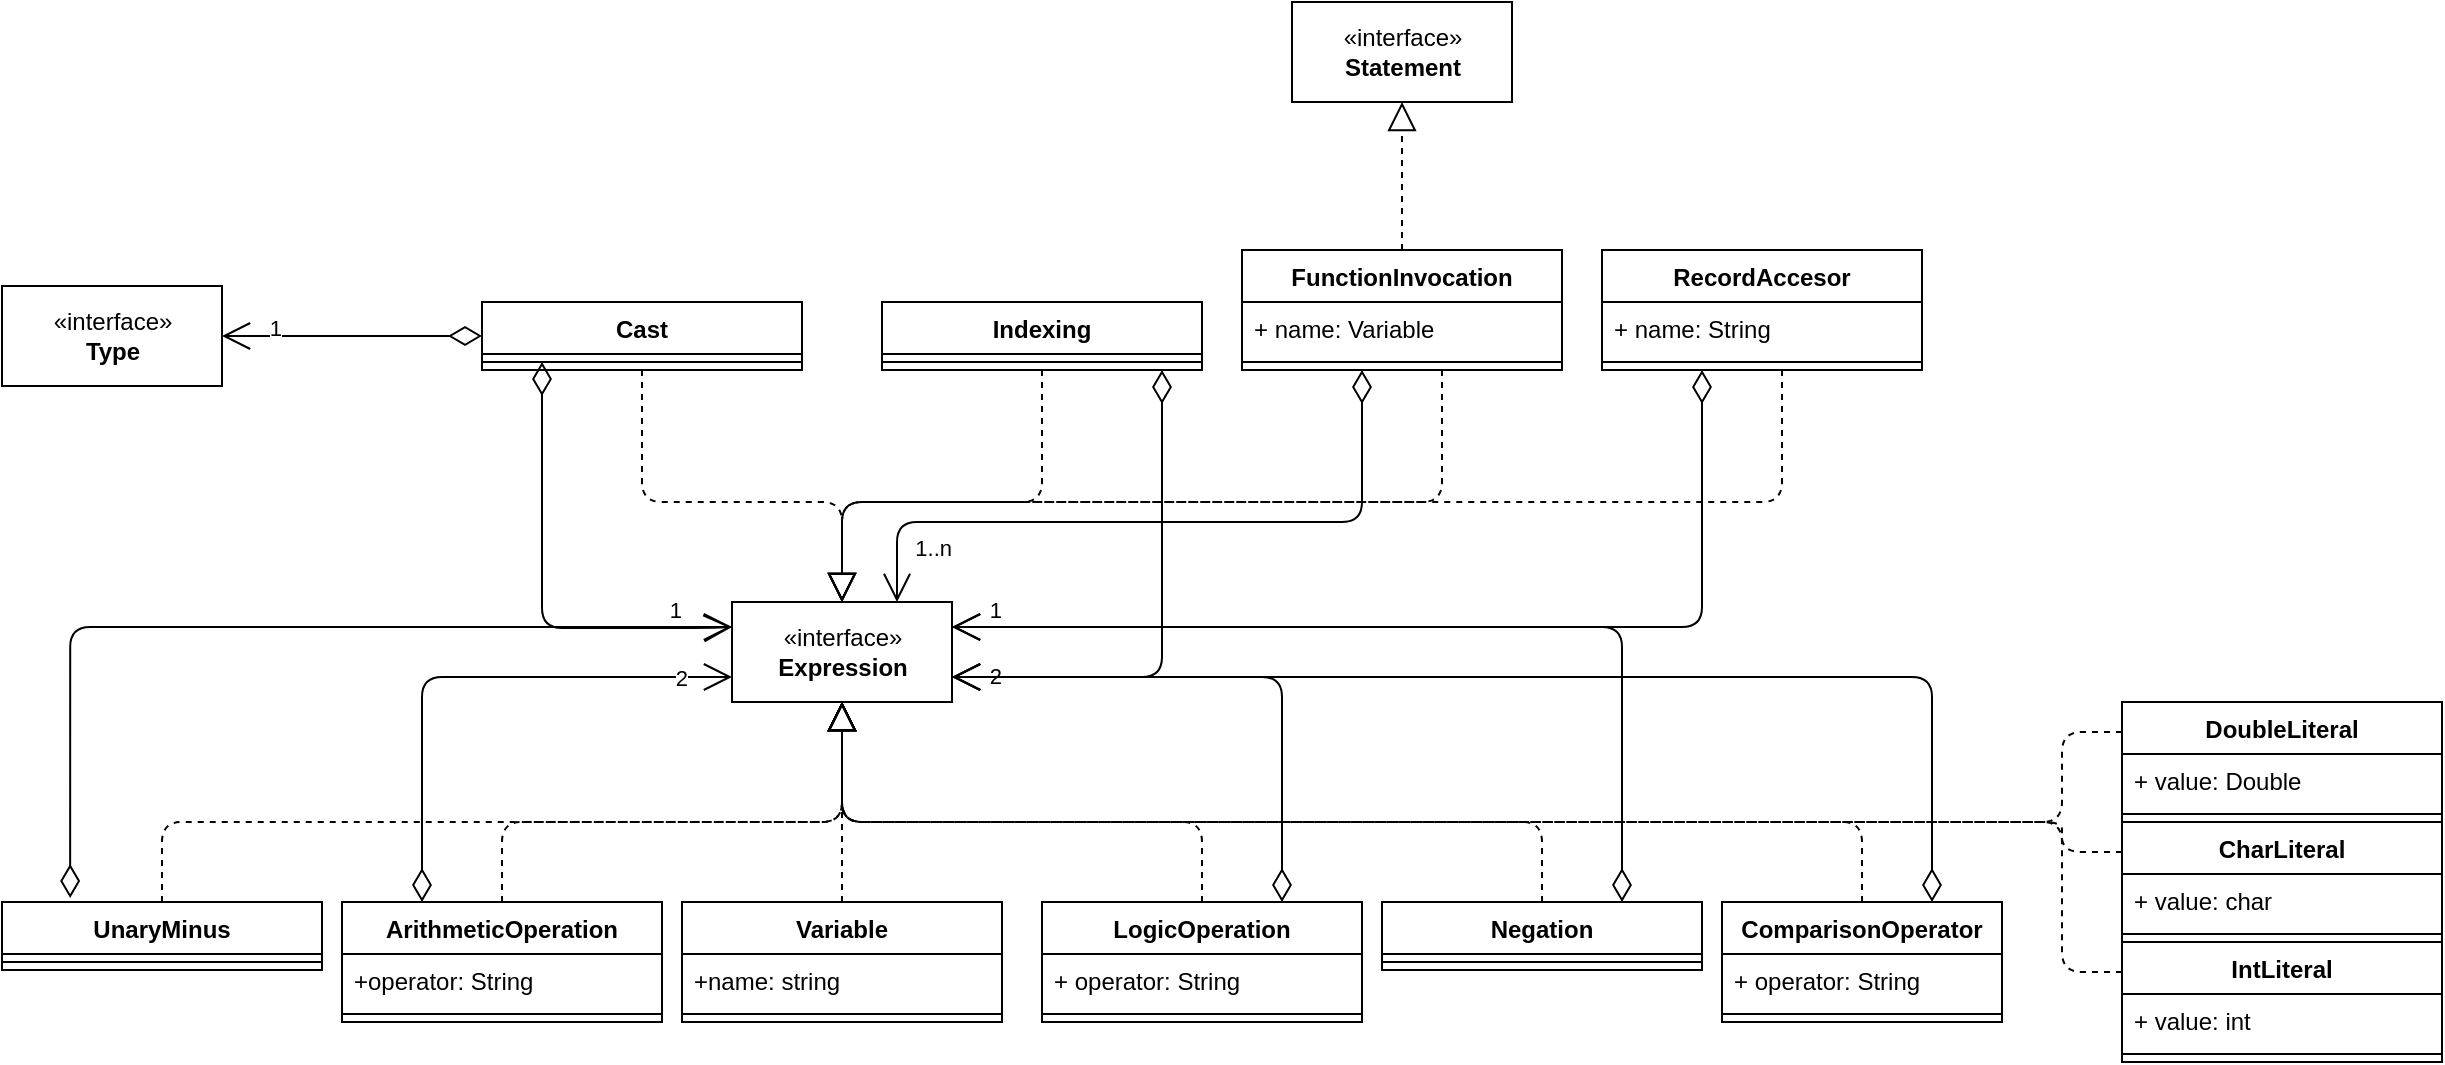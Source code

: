 <mxfile version="16.6.8" type="device"><diagram id="C5RBs43oDa-KdzZeNtuy" name="Page-1"><mxGraphModel dx="1865" dy="1733" grid="1" gridSize="10" guides="1" tooltips="1" connect="1" arrows="1" fold="1" page="1" pageScale="1" pageWidth="827" pageHeight="1169" math="0" shadow="0"><root><mxCell id="WIyWlLk6GJQsqaUBKTNV-0"/><mxCell id="WIyWlLk6GJQsqaUBKTNV-1" parent="WIyWlLk6GJQsqaUBKTNV-0"/><mxCell id="xL1u7Af5h9r503OtZPrn-3" value="Variable" style="swimlane;fontStyle=1;align=center;verticalAlign=top;childLayout=stackLayout;horizontal=1;startSize=26;horizontalStack=0;resizeParent=1;resizeParentMax=0;resizeLast=0;collapsible=1;marginBottom=0;" parent="WIyWlLk6GJQsqaUBKTNV-1" vertex="1"><mxGeometry x="260" y="340" width="160" height="60" as="geometry"/></mxCell><mxCell id="xL1u7Af5h9r503OtZPrn-4" value="+name: string&#xA;" style="text;strokeColor=none;fillColor=none;align=left;verticalAlign=top;spacingLeft=4;spacingRight=4;overflow=hidden;rotatable=0;points=[[0,0.5],[1,0.5]];portConstraint=eastwest;" parent="xL1u7Af5h9r503OtZPrn-3" vertex="1"><mxGeometry y="26" width="160" height="26" as="geometry"/></mxCell><mxCell id="xL1u7Af5h9r503OtZPrn-5" value="" style="line;strokeWidth=1;fillColor=none;align=left;verticalAlign=middle;spacingTop=-1;spacingLeft=3;spacingRight=3;rotatable=0;labelPosition=right;points=[];portConstraint=eastwest;" parent="xL1u7Af5h9r503OtZPrn-3" vertex="1"><mxGeometry y="52" width="160" height="8" as="geometry"/></mxCell><mxCell id="xL1u7Af5h9r503OtZPrn-7" value="IntLiteral" style="swimlane;fontStyle=1;align=center;verticalAlign=top;childLayout=stackLayout;horizontal=1;startSize=26;horizontalStack=0;resizeParent=1;resizeParentMax=0;resizeLast=0;collapsible=1;marginBottom=0;" parent="WIyWlLk6GJQsqaUBKTNV-1" vertex="1"><mxGeometry x="980" y="360" width="160" height="60" as="geometry"/></mxCell><mxCell id="xL1u7Af5h9r503OtZPrn-8" value="+ value: int&#xA;" style="text;strokeColor=none;fillColor=none;align=left;verticalAlign=top;spacingLeft=4;spacingRight=4;overflow=hidden;rotatable=0;points=[[0,0.5],[1,0.5]];portConstraint=eastwest;" parent="xL1u7Af5h9r503OtZPrn-7" vertex="1"><mxGeometry y="26" width="160" height="26" as="geometry"/></mxCell><mxCell id="xL1u7Af5h9r503OtZPrn-9" value="" style="line;strokeWidth=1;fillColor=none;align=left;verticalAlign=middle;spacingTop=-1;spacingLeft=3;spacingRight=3;rotatable=0;labelPosition=right;points=[];portConstraint=eastwest;" parent="xL1u7Af5h9r503OtZPrn-7" vertex="1"><mxGeometry y="52" width="160" height="8" as="geometry"/></mxCell><mxCell id="xL1u7Af5h9r503OtZPrn-11" value="ArithmeticOperation" style="swimlane;fontStyle=1;align=center;verticalAlign=top;childLayout=stackLayout;horizontal=1;startSize=26;horizontalStack=0;resizeParent=1;resizeParentMax=0;resizeLast=0;collapsible=1;marginBottom=0;" parent="WIyWlLk6GJQsqaUBKTNV-1" vertex="1"><mxGeometry x="90" y="340" width="160" height="60" as="geometry"/></mxCell><mxCell id="xL1u7Af5h9r503OtZPrn-12" value="+operator: String" style="text;strokeColor=none;fillColor=none;align=left;verticalAlign=top;spacingLeft=4;spacingRight=4;overflow=hidden;rotatable=0;points=[[0,0.5],[1,0.5]];portConstraint=eastwest;" parent="xL1u7Af5h9r503OtZPrn-11" vertex="1"><mxGeometry y="26" width="160" height="26" as="geometry"/></mxCell><mxCell id="xL1u7Af5h9r503OtZPrn-13" value="" style="line;strokeWidth=1;fillColor=none;align=left;verticalAlign=middle;spacingTop=-1;spacingLeft=3;spacingRight=3;rotatable=0;labelPosition=right;points=[];portConstraint=eastwest;" parent="xL1u7Af5h9r503OtZPrn-11" vertex="1"><mxGeometry y="52" width="160" height="8" as="geometry"/></mxCell><mxCell id="xL1u7Af5h9r503OtZPrn-16" value="«interface»&lt;br&gt;&lt;div&gt;&lt;b&gt;Expression&lt;/b&gt;&lt;/div&gt;" style="html=1;" parent="WIyWlLk6GJQsqaUBKTNV-1" vertex="1"><mxGeometry x="285" y="190" width="110" height="50" as="geometry"/></mxCell><mxCell id="xL1u7Af5h9r503OtZPrn-18" value="" style="endArrow=block;dashed=1;endFill=0;endSize=12;html=1;exitX=0.5;exitY=0;exitDx=0;exitDy=0;rounded=1;" parent="WIyWlLk6GJQsqaUBKTNV-1" source="xL1u7Af5h9r503OtZPrn-11" edge="1"><mxGeometry width="160" relative="1" as="geometry"><mxPoint x="250" y="480" as="sourcePoint"/><mxPoint x="340" y="240" as="targetPoint"/><Array as="points"><mxPoint x="170" y="300"/><mxPoint x="340" y="300"/></Array></mxGeometry></mxCell><mxCell id="xL1u7Af5h9r503OtZPrn-19" value="" style="endArrow=block;dashed=1;endFill=0;endSize=12;html=1;entryX=0.5;entryY=1;entryDx=0;entryDy=0;exitX=0.5;exitY=0;exitDx=0;exitDy=0;rounded=1;" parent="WIyWlLk6GJQsqaUBKTNV-1" source="xL1u7Af5h9r503OtZPrn-3" target="xL1u7Af5h9r503OtZPrn-16" edge="1"><mxGeometry width="160" relative="1" as="geometry"><mxPoint x="260" y="490" as="sourcePoint"/><mxPoint x="340" y="280" as="targetPoint"/></mxGeometry></mxCell><mxCell id="xL1u7Af5h9r503OtZPrn-27" value="UnaryMinus&#xA;" style="swimlane;fontStyle=1;align=center;verticalAlign=top;childLayout=stackLayout;horizontal=1;startSize=26;horizontalStack=0;resizeParent=1;resizeParentMax=0;resizeLast=0;collapsible=1;marginBottom=0;" parent="WIyWlLk6GJQsqaUBKTNV-1" vertex="1"><mxGeometry x="-80" y="340" width="160" height="34" as="geometry"/></mxCell><mxCell id="xL1u7Af5h9r503OtZPrn-29" value="" style="line;strokeWidth=1;fillColor=none;align=left;verticalAlign=middle;spacingTop=-1;spacingLeft=3;spacingRight=3;rotatable=0;labelPosition=right;points=[];portConstraint=eastwest;" parent="xL1u7Af5h9r503OtZPrn-27" vertex="1"><mxGeometry y="26" width="160" height="8" as="geometry"/></mxCell><mxCell id="xL1u7Af5h9r503OtZPrn-33" value="" style="endArrow=open;html=1;endSize=12;startArrow=diamondThin;startSize=14;startFill=0;edgeStyle=orthogonalEdgeStyle;entryX=0;entryY=0.25;entryDx=0;entryDy=0;exitX=0.213;exitY=-0.059;exitDx=0;exitDy=0;exitPerimeter=0;rounded=1;" parent="WIyWlLk6GJQsqaUBKTNV-1" source="xL1u7Af5h9r503OtZPrn-27" target="xL1u7Af5h9r503OtZPrn-16" edge="1"><mxGeometry relative="1" as="geometry"><mxPoint x="140" y="470" as="sourcePoint"/><mxPoint x="300" y="470" as="targetPoint"/><Array as="points"><mxPoint x="-46" y="203"/></Array></mxGeometry></mxCell><mxCell id="xL1u7Af5h9r503OtZPrn-35" value="1" style="edgeLabel;resizable=0;html=1;align=right;verticalAlign=top;" parent="xL1u7Af5h9r503OtZPrn-33" connectable="0" vertex="1"><mxGeometry x="1" relative="1" as="geometry"><mxPoint x="-25" y="-22" as="offset"/></mxGeometry></mxCell><mxCell id="xL1u7Af5h9r503OtZPrn-36" value="" style="endArrow=block;dashed=1;endFill=0;endSize=12;html=1;exitX=0.5;exitY=0;exitDx=0;exitDy=0;rounded=1;" parent="WIyWlLk6GJQsqaUBKTNV-1" source="xL1u7Af5h9r503OtZPrn-27" edge="1"><mxGeometry width="160" relative="1" as="geometry"><mxPoint x="140" y="260" as="sourcePoint"/><mxPoint x="340" y="240" as="targetPoint"/><Array as="points"><mxPoint y="300"/><mxPoint x="340" y="300"/></Array></mxGeometry></mxCell><mxCell id="r8-8H4Z4iRaG8STCAwNs-1" value="" style="endArrow=open;html=1;endSize=12;startArrow=diamondThin;startSize=14;startFill=0;edgeStyle=orthogonalEdgeStyle;entryX=0;entryY=0.75;entryDx=0;entryDy=0;exitX=0.25;exitY=0;exitDx=0;exitDy=0;rounded=1;" parent="WIyWlLk6GJQsqaUBKTNV-1" source="xL1u7Af5h9r503OtZPrn-11" target="xL1u7Af5h9r503OtZPrn-16" edge="1"><mxGeometry relative="1" as="geometry"><mxPoint x="-35.92" y="347.994" as="sourcePoint"/><mxPoint x="295" y="212.5" as="targetPoint"/><Array as="points"><mxPoint x="130" y="228"/></Array></mxGeometry></mxCell><mxCell id="r8-8H4Z4iRaG8STCAwNs-2" value="2" style="edgeLabel;resizable=0;html=1;align=right;verticalAlign=top;" parent="r8-8H4Z4iRaG8STCAwNs-1" connectable="0" vertex="1"><mxGeometry x="1" relative="1" as="geometry"><mxPoint x="-22" y="-13" as="offset"/></mxGeometry></mxCell><mxCell id="r8-8H4Z4iRaG8STCAwNs-3" value="LogicOperation" style="swimlane;fontStyle=1;align=center;verticalAlign=top;childLayout=stackLayout;horizontal=1;startSize=26;horizontalStack=0;resizeParent=1;resizeParentMax=0;resizeLast=0;collapsible=1;marginBottom=0;" parent="WIyWlLk6GJQsqaUBKTNV-1" vertex="1"><mxGeometry x="440" y="340" width="160" height="60" as="geometry"/></mxCell><mxCell id="r8-8H4Z4iRaG8STCAwNs-4" value="+ operator: String" style="text;strokeColor=none;fillColor=none;align=left;verticalAlign=top;spacingLeft=4;spacingRight=4;overflow=hidden;rotatable=0;points=[[0,0.5],[1,0.5]];portConstraint=eastwest;" parent="r8-8H4Z4iRaG8STCAwNs-3" vertex="1"><mxGeometry y="26" width="160" height="26" as="geometry"/></mxCell><mxCell id="r8-8H4Z4iRaG8STCAwNs-5" value="" style="line;strokeWidth=1;fillColor=none;align=left;verticalAlign=middle;spacingTop=-1;spacingLeft=3;spacingRight=3;rotatable=0;labelPosition=right;points=[];portConstraint=eastwest;" parent="r8-8H4Z4iRaG8STCAwNs-3" vertex="1"><mxGeometry y="52" width="160" height="8" as="geometry"/></mxCell><mxCell id="r8-8H4Z4iRaG8STCAwNs-7" value="Negation" style="swimlane;fontStyle=1;align=center;verticalAlign=top;childLayout=stackLayout;horizontal=1;startSize=26;horizontalStack=0;resizeParent=1;resizeParentMax=0;resizeLast=0;collapsible=1;marginBottom=0;" parent="WIyWlLk6GJQsqaUBKTNV-1" vertex="1"><mxGeometry x="610" y="340" width="160" height="34" as="geometry"/></mxCell><mxCell id="r8-8H4Z4iRaG8STCAwNs-9" value="" style="line;strokeWidth=1;fillColor=none;align=left;verticalAlign=middle;spacingTop=-1;spacingLeft=3;spacingRight=3;rotatable=0;labelPosition=right;points=[];portConstraint=eastwest;" parent="r8-8H4Z4iRaG8STCAwNs-7" vertex="1"><mxGeometry y="26" width="160" height="8" as="geometry"/></mxCell><mxCell id="r8-8H4Z4iRaG8STCAwNs-11" value="" style="endArrow=block;dashed=1;endFill=0;endSize=12;html=1;exitX=0.5;exitY=0;exitDx=0;exitDy=0;rounded=1;" parent="WIyWlLk6GJQsqaUBKTNV-1" source="r8-8H4Z4iRaG8STCAwNs-3" edge="1"><mxGeometry width="160" relative="1" as="geometry"><mxPoint x="340" y="330" as="sourcePoint"/><mxPoint x="340" y="240" as="targetPoint"/><Array as="points"><mxPoint x="520" y="300"/><mxPoint x="340" y="300"/></Array></mxGeometry></mxCell><mxCell id="r8-8H4Z4iRaG8STCAwNs-12" value="" style="endArrow=block;dashed=1;endFill=0;endSize=12;html=1;entryX=0.5;entryY=1;entryDx=0;entryDy=0;exitX=0.5;exitY=0;exitDx=0;exitDy=0;rounded=1;" parent="WIyWlLk6GJQsqaUBKTNV-1" source="r8-8H4Z4iRaG8STCAwNs-7" target="xL1u7Af5h9r503OtZPrn-16" edge="1"><mxGeometry width="160" relative="1" as="geometry"><mxPoint x="340" y="330" as="sourcePoint"/><mxPoint x="500" y="330" as="targetPoint"/><Array as="points"><mxPoint x="690" y="300"/><mxPoint x="340" y="300"/></Array></mxGeometry></mxCell><mxCell id="r8-8H4Z4iRaG8STCAwNs-13" value="" style="endArrow=open;html=1;endSize=12;startArrow=diamondThin;startSize=14;startFill=0;edgeStyle=orthogonalEdgeStyle;entryX=1;entryY=0.75;entryDx=0;entryDy=0;exitX=0.75;exitY=0;exitDx=0;exitDy=0;rounded=1;" parent="WIyWlLk6GJQsqaUBKTNV-1" source="r8-8H4Z4iRaG8STCAwNs-3" target="xL1u7Af5h9r503OtZPrn-16" edge="1"><mxGeometry relative="1" as="geometry"><mxPoint x="140" y="350" as="sourcePoint"/><mxPoint x="295" y="237.5" as="targetPoint"/><Array as="points"><mxPoint x="560" y="228"/></Array></mxGeometry></mxCell><mxCell id="r8-8H4Z4iRaG8STCAwNs-14" value="2" style="edgeLabel;resizable=0;html=1;align=right;verticalAlign=top;" parent="r8-8H4Z4iRaG8STCAwNs-13" connectable="0" vertex="1"><mxGeometry x="1" relative="1" as="geometry"><mxPoint x="25" y="-14" as="offset"/></mxGeometry></mxCell><mxCell id="r8-8H4Z4iRaG8STCAwNs-15" value="" style="endArrow=open;html=1;endSize=12;startArrow=diamondThin;startSize=14;startFill=0;edgeStyle=orthogonalEdgeStyle;entryX=1;entryY=0.25;entryDx=0;entryDy=0;exitX=0.75;exitY=0;exitDx=0;exitDy=0;rounded=1;" parent="WIyWlLk6GJQsqaUBKTNV-1" source="r8-8H4Z4iRaG8STCAwNs-7" target="xL1u7Af5h9r503OtZPrn-16" edge="1"><mxGeometry relative="1" as="geometry"><mxPoint x="-35.92" y="347.994" as="sourcePoint"/><mxPoint x="295" y="212.5" as="targetPoint"/><Array as="points"><mxPoint x="730" y="203"/></Array></mxGeometry></mxCell><mxCell id="r8-8H4Z4iRaG8STCAwNs-16" value="1" style="edgeLabel;resizable=0;html=1;align=right;verticalAlign=top;" parent="r8-8H4Z4iRaG8STCAwNs-15" connectable="0" vertex="1"><mxGeometry x="1" relative="1" as="geometry"><mxPoint x="25" y="-22" as="offset"/></mxGeometry></mxCell><mxCell id="oew-_MzWVDVJuDiaFAPV-8" value="Cast" style="swimlane;fontStyle=1;align=center;verticalAlign=top;childLayout=stackLayout;horizontal=1;startSize=26;horizontalStack=0;resizeParent=1;resizeParentMax=0;resizeLast=0;collapsible=1;marginBottom=0;" parent="WIyWlLk6GJQsqaUBKTNV-1" vertex="1"><mxGeometry x="160" y="40" width="160" height="34" as="geometry"/></mxCell><mxCell id="oew-_MzWVDVJuDiaFAPV-10" value="" style="line;strokeWidth=1;fillColor=none;align=left;verticalAlign=middle;spacingTop=-1;spacingLeft=3;spacingRight=3;rotatable=0;labelPosition=right;points=[];portConstraint=eastwest;" parent="oew-_MzWVDVJuDiaFAPV-8" vertex="1"><mxGeometry y="26" width="160" height="8" as="geometry"/></mxCell><mxCell id="oew-_MzWVDVJuDiaFAPV-12" value="Indexing" style="swimlane;fontStyle=1;align=center;verticalAlign=top;childLayout=stackLayout;horizontal=1;startSize=26;horizontalStack=0;resizeParent=1;resizeParentMax=0;resizeLast=0;collapsible=1;marginBottom=0;" parent="WIyWlLk6GJQsqaUBKTNV-1" vertex="1"><mxGeometry x="360" y="40" width="160" height="34" as="geometry"/></mxCell><mxCell id="oew-_MzWVDVJuDiaFAPV-14" value="" style="line;strokeWidth=1;fillColor=none;align=left;verticalAlign=middle;spacingTop=-1;spacingLeft=3;spacingRight=3;rotatable=0;labelPosition=right;points=[];portConstraint=eastwest;" parent="oew-_MzWVDVJuDiaFAPV-12" vertex="1"><mxGeometry y="26" width="160" height="8" as="geometry"/></mxCell><mxCell id="oew-_MzWVDVJuDiaFAPV-16" value="" style="endArrow=block;dashed=1;endFill=0;endSize=12;html=1;rounded=1;entryX=0.5;entryY=0;entryDx=0;entryDy=0;exitX=0.5;exitY=1;exitDx=0;exitDy=0;" parent="WIyWlLk6GJQsqaUBKTNV-1" source="oew-_MzWVDVJuDiaFAPV-8" target="xL1u7Af5h9r503OtZPrn-16" edge="1"><mxGeometry width="160" relative="1" as="geometry"><mxPoint x="340" y="290" as="sourcePoint"/><mxPoint x="500" y="290" as="targetPoint"/><Array as="points"><mxPoint x="240" y="140"/><mxPoint x="340" y="140"/></Array></mxGeometry></mxCell><mxCell id="oew-_MzWVDVJuDiaFAPV-17" value="" style="endArrow=block;dashed=1;endFill=0;endSize=12;html=1;rounded=1;entryX=0.5;entryY=0;entryDx=0;entryDy=0;exitX=0.5;exitY=1;exitDx=0;exitDy=0;" parent="WIyWlLk6GJQsqaUBKTNV-1" source="oew-_MzWVDVJuDiaFAPV-12" target="xL1u7Af5h9r503OtZPrn-16" edge="1"><mxGeometry width="160" relative="1" as="geometry"><mxPoint x="250" y="84" as="sourcePoint"/><mxPoint x="350" y="200" as="targetPoint"/><Array as="points"><mxPoint x="440" y="140"/><mxPoint x="340" y="140"/></Array></mxGeometry></mxCell><mxCell id="oew-_MzWVDVJuDiaFAPV-18" value="" style="endArrow=open;html=1;endSize=12;startArrow=diamondThin;startSize=14;startFill=0;edgeStyle=orthogonalEdgeStyle;rounded=1;entryX=0;entryY=0.25;entryDx=0;entryDy=0;" parent="WIyWlLk6GJQsqaUBKTNV-1" target="xL1u7Af5h9r503OtZPrn-16" edge="1"><mxGeometry relative="1" as="geometry"><mxPoint x="190" y="70" as="sourcePoint"/><mxPoint x="500" y="290" as="targetPoint"/><Array as="points"><mxPoint x="190" y="203"/><mxPoint x="275" y="203"/></Array></mxGeometry></mxCell><mxCell id="Ejt2beET1xlfPk8eXHFG-0" value="«interface»&lt;br&gt;&lt;b&gt;Type&lt;/b&gt;" style="html=1;" parent="WIyWlLk6GJQsqaUBKTNV-1" vertex="1"><mxGeometry x="-80" y="32" width="110" height="50" as="geometry"/></mxCell><mxCell id="Ejt2beET1xlfPk8eXHFG-1" value="" style="endArrow=open;html=1;endSize=12;startArrow=diamondThin;startSize=14;startFill=0;edgeStyle=orthogonalEdgeStyle;rounded=1;entryX=1;entryY=0.5;entryDx=0;entryDy=0;exitX=0;exitY=0.5;exitDx=0;exitDy=0;" parent="WIyWlLk6GJQsqaUBKTNV-1" source="oew-_MzWVDVJuDiaFAPV-8" target="Ejt2beET1xlfPk8eXHFG-0" edge="1"><mxGeometry relative="1" as="geometry"><mxPoint x="470" y="290" as="sourcePoint"/><mxPoint x="630" y="290" as="targetPoint"/><Array as="points"><mxPoint x="140" y="57"/><mxPoint x="140" y="57"/></Array></mxGeometry></mxCell><mxCell id="Ejt2beET1xlfPk8eXHFG-3" value="1" style="edgeLabel;resizable=0;html=1;align=right;verticalAlign=top;" parent="Ejt2beET1xlfPk8eXHFG-1" connectable="0" vertex="1"><mxGeometry x="1" relative="1" as="geometry"><mxPoint x="30" y="-17" as="offset"/></mxGeometry></mxCell><mxCell id="xtFBqtMyr5h_ZtkGj_UC-4" value="" style="endArrow=block;dashed=1;endFill=0;endSize=12;html=1;rounded=1;exitX=0.5;exitY=1;exitDx=0;exitDy=0;" parent="WIyWlLk6GJQsqaUBKTNV-1" edge="1"><mxGeometry width="160" relative="1" as="geometry"><mxPoint x="640" y="74" as="sourcePoint"/><mxPoint x="340" y="190" as="targetPoint"/><Array as="points"><mxPoint x="640" y="140"/><mxPoint x="340" y="140"/></Array></mxGeometry></mxCell><mxCell id="xtFBqtMyr5h_ZtkGj_UC-5" value="" style="endArrow=open;html=1;endSize=12;startArrow=diamondThin;startSize=14;startFill=0;edgeStyle=orthogonalEdgeStyle;rounded=1;entryX=0.75;entryY=0;entryDx=0;entryDy=0;exitX=0.25;exitY=1;exitDx=0;exitDy=0;" parent="WIyWlLk6GJQsqaUBKTNV-1" target="xL1u7Af5h9r503OtZPrn-16" edge="1"><mxGeometry relative="1" as="geometry"><mxPoint x="600" y="74" as="sourcePoint"/><mxPoint x="322.5" y="200" as="targetPoint"/><Array as="points"><mxPoint x="600" y="150"/><mxPoint x="368" y="150"/></Array></mxGeometry></mxCell><mxCell id="xtFBqtMyr5h_ZtkGj_UC-6" value="1..n" style="edgeLabel;resizable=0;html=1;align=right;verticalAlign=top;" parent="xtFBqtMyr5h_ZtkGj_UC-5" connectable="0" vertex="1"><mxGeometry x="1" relative="1" as="geometry"><mxPoint x="28" y="-40" as="offset"/></mxGeometry></mxCell><mxCell id="TEkYNDoxnSlp-H3mgl7C-4" value="" style="endArrow=open;html=1;endSize=12;startArrow=diamondThin;startSize=14;startFill=0;edgeStyle=orthogonalEdgeStyle;rounded=1;entryX=1;entryY=0.25;entryDx=0;entryDy=0;exitX=0.25;exitY=1;exitDx=0;exitDy=0;" parent="WIyWlLk6GJQsqaUBKTNV-1" target="xL1u7Af5h9r503OtZPrn-16" edge="1"><mxGeometry relative="1" as="geometry"><mxPoint x="770" y="74" as="sourcePoint"/><mxPoint x="377.5" y="200" as="targetPoint"/><Array as="points"><mxPoint x="770" y="203"/></Array></mxGeometry></mxCell><mxCell id="TEkYNDoxnSlp-H3mgl7C-6" value="" style="endArrow=block;dashed=1;endFill=0;endSize=12;html=1;rounded=1;exitX=0.5;exitY=1;exitDx=0;exitDy=0;" parent="WIyWlLk6GJQsqaUBKTNV-1" edge="1"><mxGeometry width="160" relative="1" as="geometry"><mxPoint x="810" y="74" as="sourcePoint"/><mxPoint x="340" y="190" as="targetPoint"/><Array as="points"><mxPoint x="810" y="140"/><mxPoint x="340" y="140"/></Array></mxGeometry></mxCell><mxCell id="RX1f9p8_NOGL7EHeb1_R-4" value="FunctionInvocation" style="swimlane;fontStyle=1;align=center;verticalAlign=top;childLayout=stackLayout;horizontal=1;startSize=26;horizontalStack=0;resizeParent=1;resizeParentMax=0;resizeLast=0;collapsible=1;marginBottom=0;" parent="WIyWlLk6GJQsqaUBKTNV-1" vertex="1"><mxGeometry x="540" y="14" width="160" height="60" as="geometry"/></mxCell><mxCell id="RX1f9p8_NOGL7EHeb1_R-5" value="+ name: Variable" style="text;strokeColor=none;fillColor=none;align=left;verticalAlign=top;spacingLeft=4;spacingRight=4;overflow=hidden;rotatable=0;points=[[0,0.5],[1,0.5]];portConstraint=eastwest;" parent="RX1f9p8_NOGL7EHeb1_R-4" vertex="1"><mxGeometry y="26" width="160" height="26" as="geometry"/></mxCell><mxCell id="RX1f9p8_NOGL7EHeb1_R-6" value="" style="line;strokeWidth=1;fillColor=none;align=left;verticalAlign=middle;spacingTop=-1;spacingLeft=3;spacingRight=3;rotatable=0;labelPosition=right;points=[];portConstraint=eastwest;" parent="RX1f9p8_NOGL7EHeb1_R-4" vertex="1"><mxGeometry y="52" width="160" height="8" as="geometry"/></mxCell><mxCell id="RX1f9p8_NOGL7EHeb1_R-12" value="«interface»&lt;br&gt;&lt;div&gt;&lt;b&gt;Statement&lt;/b&gt;&lt;/div&gt;" style="html=1;" parent="WIyWlLk6GJQsqaUBKTNV-1" vertex="1"><mxGeometry x="565" y="-110" width="110" height="50" as="geometry"/></mxCell><mxCell id="RX1f9p8_NOGL7EHeb1_R-13" value="" style="endArrow=block;dashed=1;endFill=0;endSize=12;html=1;rounded=1;edgeStyle=orthogonalEdgeStyle;entryX=0.5;entryY=1;entryDx=0;entryDy=0;exitX=0.5;exitY=0;exitDx=0;exitDy=0;" parent="WIyWlLk6GJQsqaUBKTNV-1" source="RX1f9p8_NOGL7EHeb1_R-4" target="RX1f9p8_NOGL7EHeb1_R-12" edge="1"><mxGeometry width="160" relative="1" as="geometry"><mxPoint x="540" y="210" as="sourcePoint"/><mxPoint x="700" y="210" as="targetPoint"/></mxGeometry></mxCell><mxCell id="RX1f9p8_NOGL7EHeb1_R-15" value="" style="endArrow=open;html=1;endSize=12;startArrow=diamondThin;startSize=14;startFill=0;edgeStyle=orthogonalEdgeStyle;rounded=1;entryX=1;entryY=0.75;entryDx=0;entryDy=0;" parent="WIyWlLk6GJQsqaUBKTNV-1" source="oew-_MzWVDVJuDiaFAPV-12" target="xL1u7Af5h9r503OtZPrn-16" edge="1"><mxGeometry x="-0.375" y="-40" relative="1" as="geometry"><mxPoint x="500" y="80" as="sourcePoint"/><mxPoint x="420" y="215" as="targetPoint"/><Array as="points"><mxPoint x="500" y="228"/></Array><mxPoint as="offset"/></mxGeometry></mxCell><mxCell id="RX1f9p8_NOGL7EHeb1_R-18" value="CharLiteral" style="swimlane;fontStyle=1;align=center;verticalAlign=top;childLayout=stackLayout;horizontal=1;startSize=26;horizontalStack=0;resizeParent=1;resizeParentMax=0;resizeLast=0;collapsible=1;marginBottom=0;" parent="WIyWlLk6GJQsqaUBKTNV-1" vertex="1"><mxGeometry x="980" y="300" width="160" height="60" as="geometry"/></mxCell><mxCell id="RX1f9p8_NOGL7EHeb1_R-19" value="+ value: char" style="text;strokeColor=none;fillColor=none;align=left;verticalAlign=top;spacingLeft=4;spacingRight=4;overflow=hidden;rotatable=0;points=[[0,0.5],[1,0.5]];portConstraint=eastwest;" parent="RX1f9p8_NOGL7EHeb1_R-18" vertex="1"><mxGeometry y="26" width="160" height="26" as="geometry"/></mxCell><mxCell id="RX1f9p8_NOGL7EHeb1_R-20" value="" style="line;strokeWidth=1;fillColor=none;align=left;verticalAlign=middle;spacingTop=-1;spacingLeft=3;spacingRight=3;rotatable=0;labelPosition=right;points=[];portConstraint=eastwest;" parent="RX1f9p8_NOGL7EHeb1_R-18" vertex="1"><mxGeometry y="52" width="160" height="8" as="geometry"/></mxCell><mxCell id="RX1f9p8_NOGL7EHeb1_R-22" value="DoubleLiteral" style="swimlane;fontStyle=1;align=center;verticalAlign=top;childLayout=stackLayout;horizontal=1;startSize=26;horizontalStack=0;resizeParent=1;resizeParentMax=0;resizeLast=0;collapsible=1;marginBottom=0;" parent="WIyWlLk6GJQsqaUBKTNV-1" vertex="1"><mxGeometry x="980" y="240" width="160" height="60" as="geometry"/></mxCell><mxCell id="RX1f9p8_NOGL7EHeb1_R-23" value="+ value: Double" style="text;strokeColor=none;fillColor=none;align=left;verticalAlign=top;spacingLeft=4;spacingRight=4;overflow=hidden;rotatable=0;points=[[0,0.5],[1,0.5]];portConstraint=eastwest;" parent="RX1f9p8_NOGL7EHeb1_R-22" vertex="1"><mxGeometry y="26" width="160" height="26" as="geometry"/></mxCell><mxCell id="RX1f9p8_NOGL7EHeb1_R-24" value="" style="line;strokeWidth=1;fillColor=none;align=left;verticalAlign=middle;spacingTop=-1;spacingLeft=3;spacingRight=3;rotatable=0;labelPosition=right;points=[];portConstraint=eastwest;" parent="RX1f9p8_NOGL7EHeb1_R-22" vertex="1"><mxGeometry y="52" width="160" height="8" as="geometry"/></mxCell><mxCell id="RX1f9p8_NOGL7EHeb1_R-26" value="" style="endArrow=block;dashed=1;endFill=0;endSize=12;html=1;rounded=1;edgeStyle=orthogonalEdgeStyle;entryX=0.5;entryY=1;entryDx=0;entryDy=0;exitX=0;exitY=0.25;exitDx=0;exitDy=0;" parent="WIyWlLk6GJQsqaUBKTNV-1" source="xL1u7Af5h9r503OtZPrn-7" target="xL1u7Af5h9r503OtZPrn-16" edge="1"><mxGeometry width="160" relative="1" as="geometry"><mxPoint x="480" y="170" as="sourcePoint"/><mxPoint x="640" y="170" as="targetPoint"/><Array as="points"><mxPoint x="950" y="375"/><mxPoint x="950" y="300"/><mxPoint x="340" y="300"/></Array></mxGeometry></mxCell><mxCell id="RX1f9p8_NOGL7EHeb1_R-27" value="" style="endArrow=block;dashed=1;endFill=0;endSize=12;html=1;rounded=1;edgeStyle=orthogonalEdgeStyle;entryX=0.5;entryY=1;entryDx=0;entryDy=0;exitX=0;exitY=0.25;exitDx=0;exitDy=0;" parent="WIyWlLk6GJQsqaUBKTNV-1" source="RX1f9p8_NOGL7EHeb1_R-18" target="xL1u7Af5h9r503OtZPrn-16" edge="1"><mxGeometry width="160" relative="1" as="geometry"><mxPoint x="480" y="170" as="sourcePoint"/><mxPoint x="640" y="170" as="targetPoint"/><Array as="points"><mxPoint x="950" y="315"/><mxPoint x="950" y="300"/><mxPoint x="340" y="300"/></Array></mxGeometry></mxCell><mxCell id="RX1f9p8_NOGL7EHeb1_R-28" value="" style="endArrow=block;dashed=1;endFill=0;endSize=12;html=1;rounded=1;edgeStyle=orthogonalEdgeStyle;entryX=0.5;entryY=1;entryDx=0;entryDy=0;exitX=0;exitY=0.25;exitDx=0;exitDy=0;" parent="WIyWlLk6GJQsqaUBKTNV-1" source="RX1f9p8_NOGL7EHeb1_R-22" target="xL1u7Af5h9r503OtZPrn-16" edge="1"><mxGeometry width="160" relative="1" as="geometry"><mxPoint x="480" y="170" as="sourcePoint"/><mxPoint x="640" y="170" as="targetPoint"/><Array as="points"><mxPoint x="950" y="255"/><mxPoint x="950" y="300"/><mxPoint x="340" y="300"/></Array></mxGeometry></mxCell><mxCell id="8pQdsqw75MVijsIV-PSG-0" value="ComparisonOperator" style="swimlane;fontStyle=1;align=center;verticalAlign=top;childLayout=stackLayout;horizontal=1;startSize=26;horizontalStack=0;resizeParent=1;resizeParentMax=0;resizeLast=0;collapsible=1;marginBottom=0;" parent="WIyWlLk6GJQsqaUBKTNV-1" vertex="1"><mxGeometry x="780" y="340" width="140" height="60" as="geometry"/></mxCell><mxCell id="8pQdsqw75MVijsIV-PSG-1" value="+ operator: String" style="text;strokeColor=none;fillColor=none;align=left;verticalAlign=top;spacingLeft=4;spacingRight=4;overflow=hidden;rotatable=0;points=[[0,0.5],[1,0.5]];portConstraint=eastwest;" parent="8pQdsqw75MVijsIV-PSG-0" vertex="1"><mxGeometry y="26" width="140" height="26" as="geometry"/></mxCell><mxCell id="8pQdsqw75MVijsIV-PSG-2" value="" style="line;strokeWidth=1;fillColor=none;align=left;verticalAlign=middle;spacingTop=-1;spacingLeft=3;spacingRight=3;rotatable=0;labelPosition=right;points=[];portConstraint=eastwest;" parent="8pQdsqw75MVijsIV-PSG-0" vertex="1"><mxGeometry y="52" width="140" height="8" as="geometry"/></mxCell><mxCell id="8pQdsqw75MVijsIV-PSG-4" value="" style="endArrow=block;dashed=1;endFill=0;endSize=12;html=1;rounded=1;entryX=0.5;entryY=1;entryDx=0;entryDy=0;exitX=0.5;exitY=0;exitDx=0;exitDy=0;" parent="WIyWlLk6GJQsqaUBKTNV-1" source="8pQdsqw75MVijsIV-PSG-0" target="xL1u7Af5h9r503OtZPrn-16" edge="1"><mxGeometry width="160" relative="1" as="geometry"><mxPoint x="540" y="250" as="sourcePoint"/><mxPoint x="700" y="250" as="targetPoint"/><Array as="points"><mxPoint x="850" y="300"/><mxPoint x="340" y="300"/></Array></mxGeometry></mxCell><mxCell id="8pQdsqw75MVijsIV-PSG-5" value="&lt;div&gt;&lt;br&gt;&lt;/div&gt;&lt;div&gt;&lt;br&gt;&lt;/div&gt;" style="endArrow=open;html=1;endSize=12;startArrow=diamondThin;startSize=14;startFill=0;edgeStyle=orthogonalEdgeStyle;rounded=1;entryX=1;entryY=0.75;entryDx=0;entryDy=0;exitX=0.75;exitY=0;exitDx=0;exitDy=0;" parent="WIyWlLk6GJQsqaUBKTNV-1" source="8pQdsqw75MVijsIV-PSG-0" target="xL1u7Af5h9r503OtZPrn-16" edge="1"><mxGeometry relative="1" as="geometry"><mxPoint x="540" y="250" as="sourcePoint"/><mxPoint x="700" y="250" as="targetPoint"/></mxGeometry></mxCell><mxCell id="Zg_A68WoXlr7cz2kk8i4-0" value="RecordAccesor" style="swimlane;fontStyle=1;align=center;verticalAlign=top;childLayout=stackLayout;horizontal=1;startSize=26;horizontalStack=0;resizeParent=1;resizeParentMax=0;resizeLast=0;collapsible=1;marginBottom=0;" parent="WIyWlLk6GJQsqaUBKTNV-1" vertex="1"><mxGeometry x="720" y="14" width="160" height="60" as="geometry"/></mxCell><mxCell id="Zg_A68WoXlr7cz2kk8i4-1" value="+ name: String" style="text;strokeColor=none;fillColor=none;align=left;verticalAlign=top;spacingLeft=4;spacingRight=4;overflow=hidden;rotatable=0;points=[[0,0.5],[1,0.5]];portConstraint=eastwest;" parent="Zg_A68WoXlr7cz2kk8i4-0" vertex="1"><mxGeometry y="26" width="160" height="26" as="geometry"/></mxCell><mxCell id="Zg_A68WoXlr7cz2kk8i4-2" value="" style="line;strokeWidth=1;fillColor=none;align=left;verticalAlign=middle;spacingTop=-1;spacingLeft=3;spacingRight=3;rotatable=0;labelPosition=right;points=[];portConstraint=eastwest;" parent="Zg_A68WoXlr7cz2kk8i4-0" vertex="1"><mxGeometry y="52" width="160" height="8" as="geometry"/></mxCell></root></mxGraphModel></diagram></mxfile>